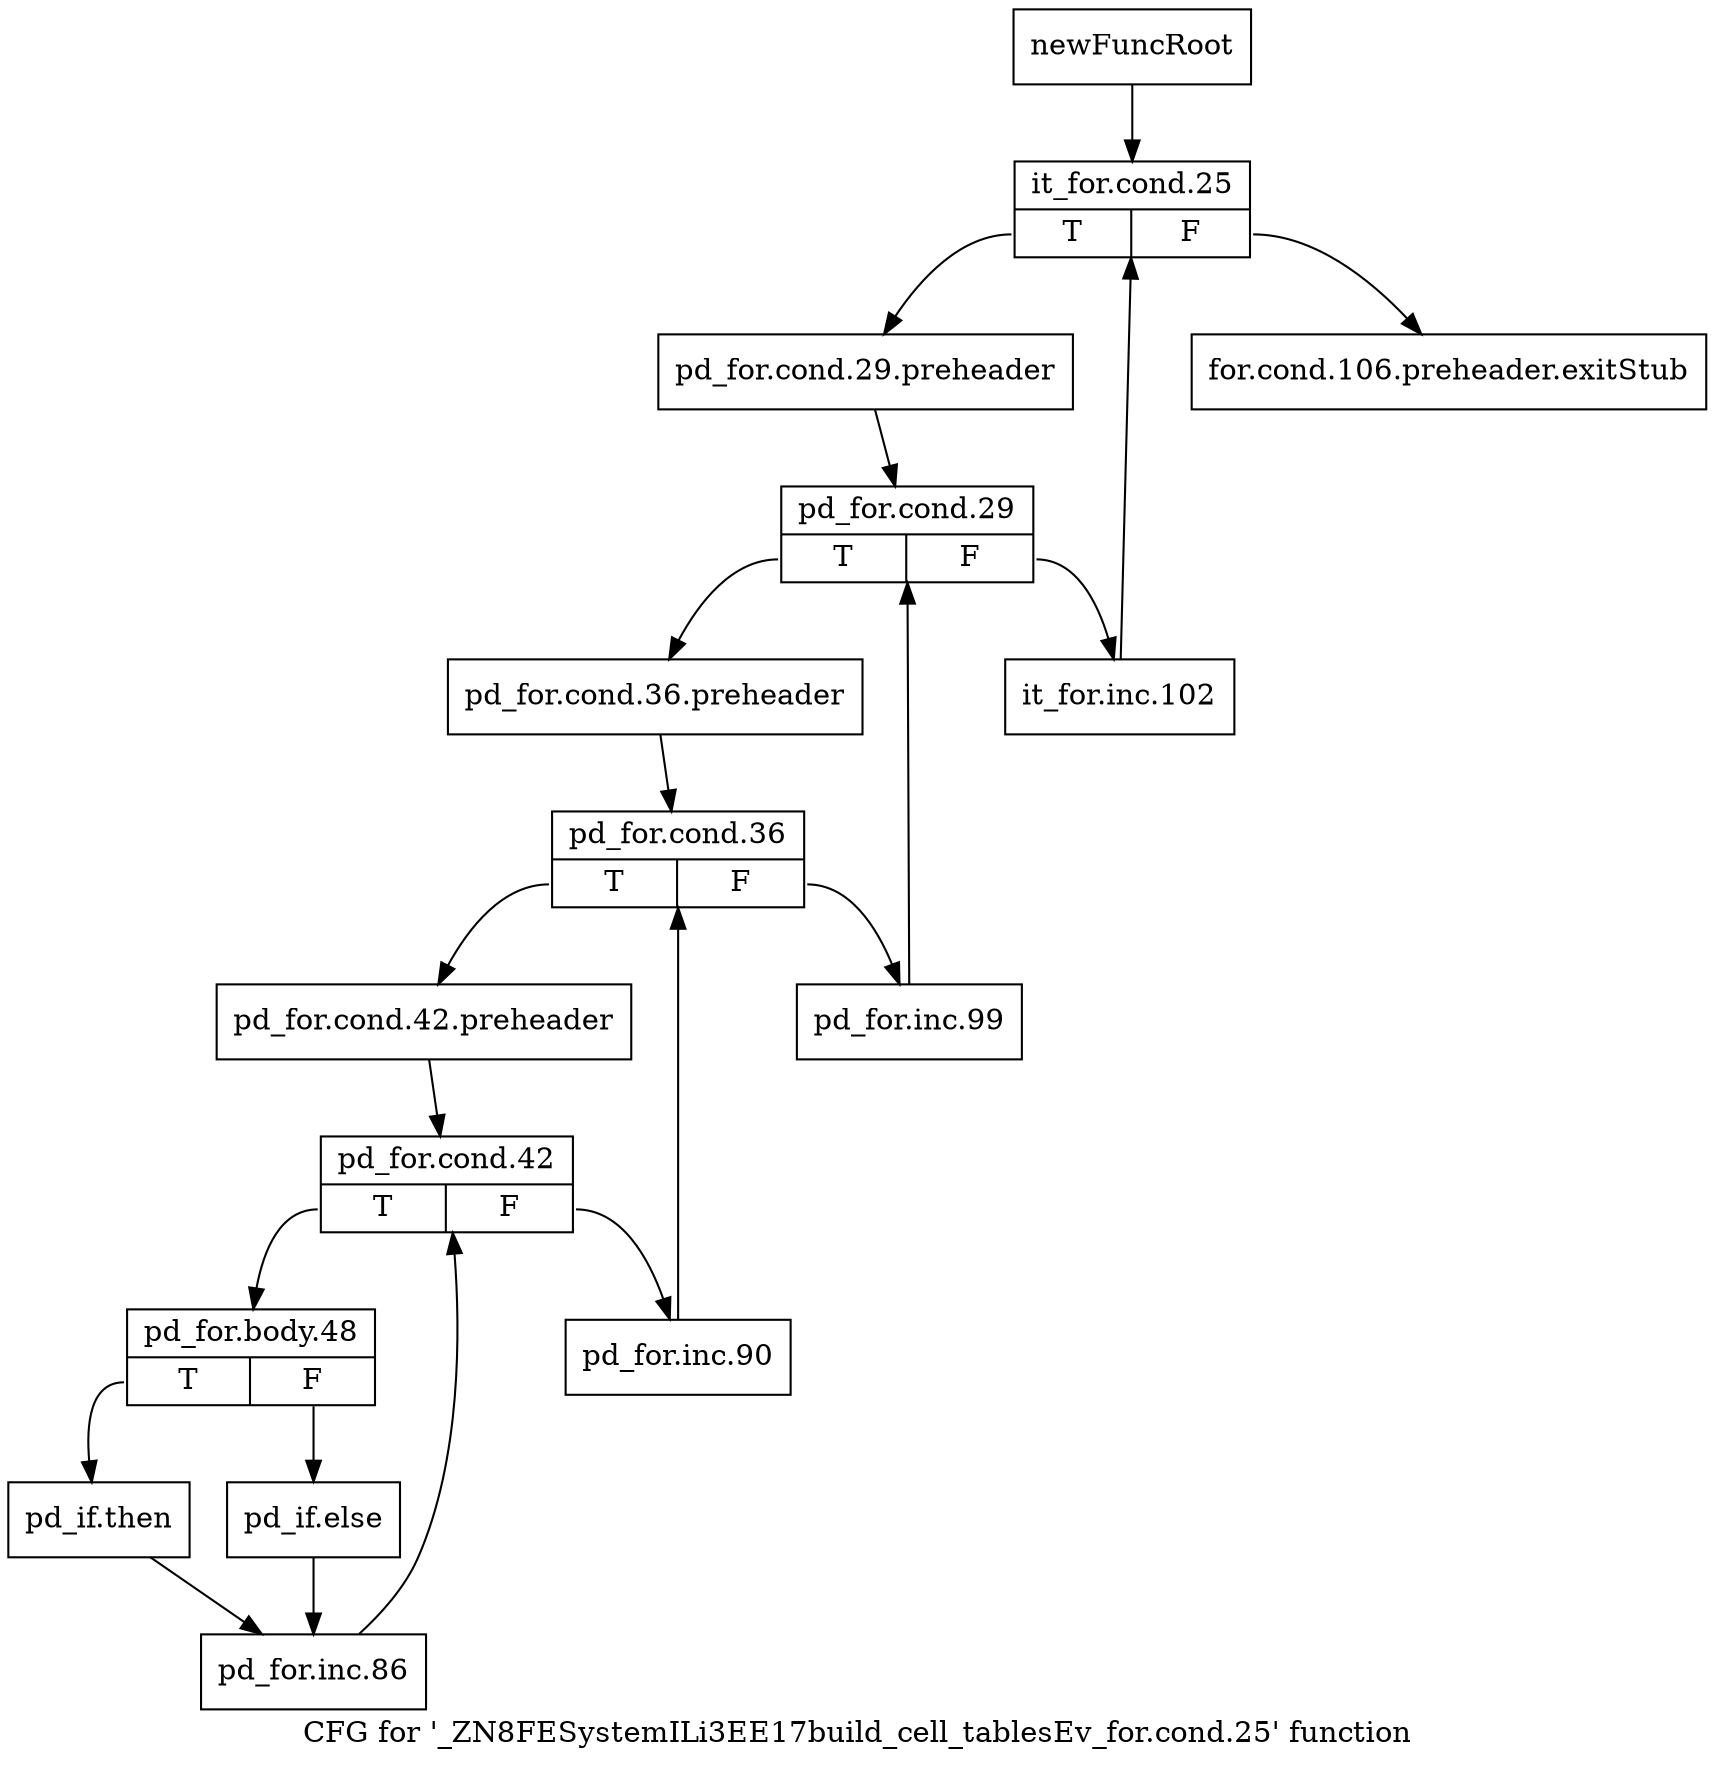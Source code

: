 digraph "CFG for '_ZN8FESystemILi3EE17build_cell_tablesEv_for.cond.25' function" {
	label="CFG for '_ZN8FESystemILi3EE17build_cell_tablesEv_for.cond.25' function";

	Node0x91ba1d0 [shape=record,label="{newFuncRoot}"];
	Node0x91ba1d0 -> Node0x91ba270;
	Node0x91ba220 [shape=record,label="{for.cond.106.preheader.exitStub}"];
	Node0x91ba270 [shape=record,label="{it_for.cond.25|{<s0>T|<s1>F}}"];
	Node0x91ba270:s0 -> Node0x91ba2c0;
	Node0x91ba270:s1 -> Node0x91ba220;
	Node0x91ba2c0 [shape=record,label="{pd_for.cond.29.preheader}"];
	Node0x91ba2c0 -> Node0x91ba310;
	Node0x91ba310 [shape=record,label="{pd_for.cond.29|{<s0>T|<s1>F}}"];
	Node0x91ba310:s0 -> Node0x91ba3b0;
	Node0x91ba310:s1 -> Node0x91ba360;
	Node0x91ba360 [shape=record,label="{it_for.inc.102}"];
	Node0x91ba360 -> Node0x91ba270;
	Node0x91ba3b0 [shape=record,label="{pd_for.cond.36.preheader}"];
	Node0x91ba3b0 -> Node0x91ba400;
	Node0x91ba400 [shape=record,label="{pd_for.cond.36|{<s0>T|<s1>F}}"];
	Node0x91ba400:s0 -> Node0x91ba4a0;
	Node0x91ba400:s1 -> Node0x91ba450;
	Node0x91ba450 [shape=record,label="{pd_for.inc.99}"];
	Node0x91ba450 -> Node0x91ba310;
	Node0x91ba4a0 [shape=record,label="{pd_for.cond.42.preheader}"];
	Node0x91ba4a0 -> Node0x91ba4f0;
	Node0x91ba4f0 [shape=record,label="{pd_for.cond.42|{<s0>T|<s1>F}}"];
	Node0x91ba4f0:s0 -> Node0x91ba590;
	Node0x91ba4f0:s1 -> Node0x91ba540;
	Node0x91ba540 [shape=record,label="{pd_for.inc.90}"];
	Node0x91ba540 -> Node0x91ba400;
	Node0x91ba590 [shape=record,label="{pd_for.body.48|{<s0>T|<s1>F}}"];
	Node0x91ba590:s0 -> Node0x91ba630;
	Node0x91ba590:s1 -> Node0x91ba5e0;
	Node0x91ba5e0 [shape=record,label="{pd_if.else}"];
	Node0x91ba5e0 -> Node0x91ba680;
	Node0x91ba630 [shape=record,label="{pd_if.then}"];
	Node0x91ba630 -> Node0x91ba680;
	Node0x91ba680 [shape=record,label="{pd_for.inc.86}"];
	Node0x91ba680 -> Node0x91ba4f0;
}
